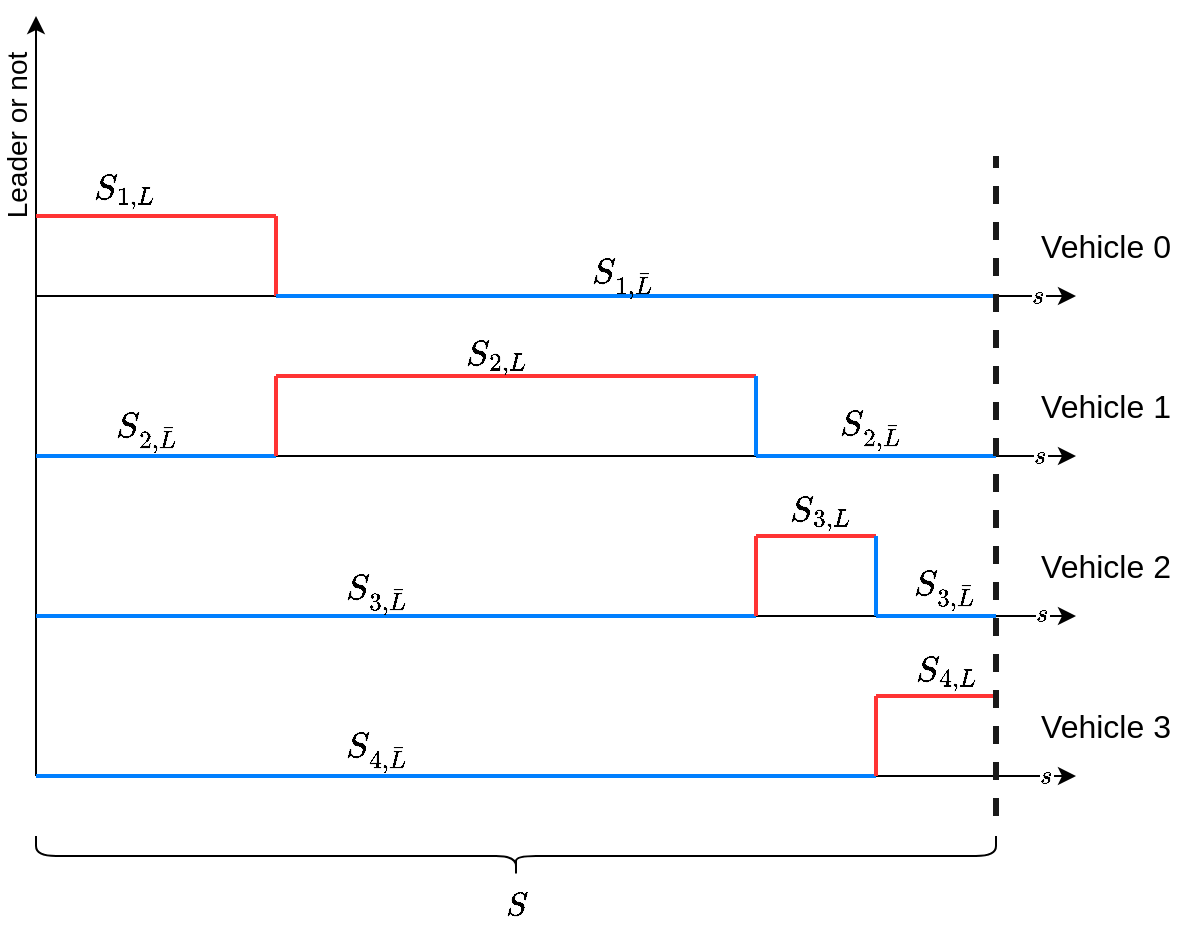<mxfile version="22.1.18" type="github">
  <diagram name="Pagina-1" id="n2e1P9xpCyJ_cslWhGgz">
    <mxGraphModel dx="1026" dy="612" grid="1" gridSize="10" guides="1" tooltips="1" connect="1" arrows="1" fold="1" page="1" pageScale="1" pageWidth="827" pageHeight="1169" math="1" shadow="0">
      <root>
        <mxCell id="0" />
        <mxCell id="1" parent="0" />
        <mxCell id="CKRPbVJJ8KbD0o82CzxG-2" value="" style="endArrow=classic;html=1;rounded=0;" parent="1" edge="1">
          <mxGeometry width="50" height="50" relative="1" as="geometry">
            <mxPoint x="80" y="620" as="sourcePoint" />
            <mxPoint x="80" y="240" as="targetPoint" />
          </mxGeometry>
        </mxCell>
        <mxCell id="CKRPbVJJ8KbD0o82CzxG-41" value="Leader or not" style="edgeLabel;html=1;align=center;verticalAlign=middle;resizable=0;points=[];rotation=-90;fontSize=14;" parent="CKRPbVJJ8KbD0o82CzxG-2" vertex="1" connectable="0">
          <mxGeometry x="0.827" y="-2" relative="1" as="geometry">
            <mxPoint x="-12" y="27" as="offset" />
          </mxGeometry>
        </mxCell>
        <mxCell id="CKRPbVJJ8KbD0o82CzxG-3" value="" style="endArrow=classic;html=1;rounded=0;" parent="1" edge="1">
          <mxGeometry width="50" height="50" relative="1" as="geometry">
            <mxPoint x="80" y="380" as="sourcePoint" />
            <mxPoint x="600" y="380" as="targetPoint" />
          </mxGeometry>
        </mxCell>
        <mxCell id="CKRPbVJJ8KbD0o82CzxG-45" value="$$s$$" style="edgeLabel;html=1;align=center;verticalAlign=middle;resizable=0;points=[];" parent="CKRPbVJJ8KbD0o82CzxG-3" vertex="1" connectable="0">
          <mxGeometry x="0.925" y="-2" relative="1" as="geometry">
            <mxPoint y="-2" as="offset" />
          </mxGeometry>
        </mxCell>
        <mxCell id="CKRPbVJJ8KbD0o82CzxG-4" value="" style="endArrow=none;html=1;rounded=0;strokeColor=#FF3333;strokeWidth=2;" parent="1" edge="1">
          <mxGeometry width="50" height="50" relative="1" as="geometry">
            <mxPoint x="80" y="340" as="sourcePoint" />
            <mxPoint x="200" y="340" as="targetPoint" />
          </mxGeometry>
        </mxCell>
        <mxCell id="CKRPbVJJ8KbD0o82CzxG-18" value="$$S_{1,L}$$" style="edgeLabel;html=1;align=center;verticalAlign=middle;resizable=0;points=[];labelBackgroundColor=none;fontSize=15;" parent="CKRPbVJJ8KbD0o82CzxG-4" vertex="1" connectable="0">
          <mxGeometry x="-0.264" y="3" relative="1" as="geometry">
            <mxPoint y="-10" as="offset" />
          </mxGeometry>
        </mxCell>
        <mxCell id="CKRPbVJJ8KbD0o82CzxG-5" value="" style="endArrow=none;html=1;rounded=0;strokeColor=#FF3333;strokeWidth=2;" parent="1" edge="1">
          <mxGeometry width="50" height="50" relative="1" as="geometry">
            <mxPoint x="200" y="380" as="sourcePoint" />
            <mxPoint x="200" y="340" as="targetPoint" />
          </mxGeometry>
        </mxCell>
        <mxCell id="CKRPbVJJ8KbD0o82CzxG-6" value="" style="endArrow=none;html=1;rounded=0;strokeColor=#007FFF;strokeWidth=2;" parent="1" edge="1">
          <mxGeometry width="50" height="50" relative="1" as="geometry">
            <mxPoint x="200" y="380" as="sourcePoint" />
            <mxPoint x="560" y="380" as="targetPoint" />
          </mxGeometry>
        </mxCell>
        <mxCell id="CKRPbVJJ8KbD0o82CzxG-19" value="$$S_{1,\bar{L}}$$" style="edgeLabel;html=1;align=center;verticalAlign=middle;resizable=0;points=[];labelBackgroundColor=none;fontSize=15;" parent="CKRPbVJJ8KbD0o82CzxG-6" vertex="1" connectable="0">
          <mxGeometry x="-0.118" y="3" relative="1" as="geometry">
            <mxPoint x="14" y="-7" as="offset" />
          </mxGeometry>
        </mxCell>
        <mxCell id="CKRPbVJJ8KbD0o82CzxG-7" value="" style="endArrow=classic;html=1;rounded=0;" parent="1" edge="1">
          <mxGeometry width="50" height="50" relative="1" as="geometry">
            <mxPoint x="80" y="460" as="sourcePoint" />
            <mxPoint x="600" y="460" as="targetPoint" />
          </mxGeometry>
        </mxCell>
        <mxCell id="CKRPbVJJ8KbD0o82CzxG-44" value="$$s$$" style="edgeLabel;html=1;align=center;verticalAlign=middle;resizable=0;points=[];" parent="CKRPbVJJ8KbD0o82CzxG-7" vertex="1" connectable="0">
          <mxGeometry x="0.928" y="-1" relative="1" as="geometry">
            <mxPoint y="-1" as="offset" />
          </mxGeometry>
        </mxCell>
        <mxCell id="CKRPbVJJ8KbD0o82CzxG-8" value="" style="endArrow=none;html=1;rounded=0;strokeColor=#007FFF;strokeWidth=2;" parent="1" edge="1">
          <mxGeometry width="50" height="50" relative="1" as="geometry">
            <mxPoint x="80" y="460" as="sourcePoint" />
            <mxPoint x="200" y="460" as="targetPoint" />
          </mxGeometry>
        </mxCell>
        <mxCell id="CKRPbVJJ8KbD0o82CzxG-33" value="$$S_{2,\bar{L}}$$" style="edgeLabel;html=1;align=center;verticalAlign=middle;resizable=0;points=[];labelBackgroundColor=none;fontSize=15;" parent="CKRPbVJJ8KbD0o82CzxG-8" vertex="1" connectable="0">
          <mxGeometry x="-0.08" y="-1" relative="1" as="geometry">
            <mxPoint y="-14" as="offset" />
          </mxGeometry>
        </mxCell>
        <mxCell id="CKRPbVJJ8KbD0o82CzxG-9" value="" style="endArrow=none;html=1;rounded=0;strokeColor=#FF3333;strokeWidth=2;" parent="1" edge="1">
          <mxGeometry width="50" height="50" relative="1" as="geometry">
            <mxPoint x="200" y="460" as="sourcePoint" />
            <mxPoint x="200" y="420" as="targetPoint" />
          </mxGeometry>
        </mxCell>
        <mxCell id="CKRPbVJJ8KbD0o82CzxG-10" value="" style="endArrow=none;html=1;rounded=0;strokeColor=#FF3333;strokeWidth=2;" parent="1" edge="1">
          <mxGeometry width="50" height="50" relative="1" as="geometry">
            <mxPoint x="200" y="420" as="sourcePoint" />
            <mxPoint x="440" y="420" as="targetPoint" />
          </mxGeometry>
        </mxCell>
        <mxCell id="CKRPbVJJ8KbD0o82CzxG-38" value="$$S_{2,L}$$" style="edgeLabel;html=1;align=center;verticalAlign=middle;resizable=0;points=[];labelBackgroundColor=none;fontSize=15;" parent="CKRPbVJJ8KbD0o82CzxG-10" vertex="1" connectable="0">
          <mxGeometry x="-0.123" y="-1" relative="1" as="geometry">
            <mxPoint x="5" y="-11" as="offset" />
          </mxGeometry>
        </mxCell>
        <mxCell id="CKRPbVJJ8KbD0o82CzxG-11" value="" style="endArrow=none;html=1;rounded=0;strokeColor=#007FFF;strokeWidth=2;" parent="1" edge="1">
          <mxGeometry width="50" height="50" relative="1" as="geometry">
            <mxPoint x="440" y="460" as="sourcePoint" />
            <mxPoint x="440" y="420" as="targetPoint" />
          </mxGeometry>
        </mxCell>
        <mxCell id="CKRPbVJJ8KbD0o82CzxG-12" value="" style="endArrow=none;html=1;rounded=0;strokeColor=#007FFF;strokeWidth=2;" parent="1" edge="1">
          <mxGeometry width="50" height="50" relative="1" as="geometry">
            <mxPoint x="440" y="460" as="sourcePoint" />
            <mxPoint x="560" y="460" as="targetPoint" />
          </mxGeometry>
        </mxCell>
        <mxCell id="CKRPbVJJ8KbD0o82CzxG-36" value="$$S_{2,\bar{L}}$$" style="edgeLabel;html=1;align=center;verticalAlign=middle;resizable=0;points=[];labelBackgroundColor=none;fontSize=15;" parent="CKRPbVJJ8KbD0o82CzxG-12" vertex="1" connectable="0">
          <mxGeometry x="-0.054" y="1" relative="1" as="geometry">
            <mxPoint y="-13" as="offset" />
          </mxGeometry>
        </mxCell>
        <mxCell id="CKRPbVJJ8KbD0o82CzxG-13" value="" style="endArrow=none;html=1;rounded=0;strokeColor=#FF3333;" parent="1" edge="1">
          <mxGeometry width="50" height="50" relative="1" as="geometry">
            <mxPoint x="80" y="540" as="sourcePoint" />
            <mxPoint x="320" y="540" as="targetPoint" />
          </mxGeometry>
        </mxCell>
        <mxCell id="CKRPbVJJ8KbD0o82CzxG-14" value="" style="endArrow=classic;html=1;rounded=0;" parent="1" edge="1">
          <mxGeometry width="50" height="50" relative="1" as="geometry">
            <mxPoint x="80" y="540" as="sourcePoint" />
            <mxPoint x="600" y="540" as="targetPoint" />
          </mxGeometry>
        </mxCell>
        <mxCell id="CKRPbVJJ8KbD0o82CzxG-43" value="$$s$$" style="edgeLabel;html=1;align=center;verticalAlign=middle;resizable=0;points=[];" parent="CKRPbVJJ8KbD0o82CzxG-14" vertex="1" connectable="0">
          <mxGeometry x="0.934" y="-1" relative="1" as="geometry">
            <mxPoint y="-2" as="offset" />
          </mxGeometry>
        </mxCell>
        <mxCell id="CKRPbVJJ8KbD0o82CzxG-15" value="" style="endArrow=none;html=1;rounded=0;strokeColor=#007FFF;strokeWidth=2;" parent="1" edge="1">
          <mxGeometry width="50" height="50" relative="1" as="geometry">
            <mxPoint x="80" y="540" as="sourcePoint" />
            <mxPoint x="440" y="540" as="targetPoint" />
          </mxGeometry>
        </mxCell>
        <mxCell id="CKRPbVJJ8KbD0o82CzxG-34" value="$$S_{3,\bar{L}}$$" style="edgeLabel;html=1;align=center;verticalAlign=middle;resizable=0;points=[];labelBackgroundColor=none;fontSize=15;" parent="CKRPbVJJ8KbD0o82CzxG-15" vertex="1" connectable="0">
          <mxGeometry x="-0.578" y="-1" relative="1" as="geometry">
            <mxPoint x="94" y="-13" as="offset" />
          </mxGeometry>
        </mxCell>
        <mxCell id="CKRPbVJJ8KbD0o82CzxG-16" value="" style="endArrow=none;html=1;rounded=0;strokeColor=#FF3333;strokeWidth=2;" parent="1" edge="1">
          <mxGeometry width="50" height="50" relative="1" as="geometry">
            <mxPoint x="440" y="540" as="sourcePoint" />
            <mxPoint x="440" y="500" as="targetPoint" />
          </mxGeometry>
        </mxCell>
        <mxCell id="CKRPbVJJ8KbD0o82CzxG-17" value="" style="endArrow=none;html=1;rounded=0;strokeColor=#FF3333;strokeWidth=2;" parent="1" edge="1">
          <mxGeometry width="50" height="50" relative="1" as="geometry">
            <mxPoint x="440" y="500" as="sourcePoint" />
            <mxPoint x="500" y="500" as="targetPoint" />
          </mxGeometry>
        </mxCell>
        <mxCell id="CKRPbVJJ8KbD0o82CzxG-39" value="$$S_{3,L}$$" style="edgeLabel;html=1;align=center;verticalAlign=middle;resizable=0;points=[];labelBackgroundColor=none;fontSize=15;" parent="CKRPbVJJ8KbD0o82CzxG-17" vertex="1" connectable="0">
          <mxGeometry x="0.046" y="1" relative="1" as="geometry">
            <mxPoint y="-11" as="offset" />
          </mxGeometry>
        </mxCell>
        <mxCell id="CKRPbVJJ8KbD0o82CzxG-20" value="" style="endArrow=none;html=1;rounded=0;strokeColor=#007FFF;strokeWidth=2;" parent="1" edge="1">
          <mxGeometry width="50" height="50" relative="1" as="geometry">
            <mxPoint x="500" y="500" as="sourcePoint" />
            <mxPoint x="500" y="540" as="targetPoint" />
          </mxGeometry>
        </mxCell>
        <mxCell id="CKRPbVJJ8KbD0o82CzxG-21" value="" style="endArrow=none;html=1;rounded=0;strokeColor=#007FFF;strokeWidth=2;" parent="1" edge="1">
          <mxGeometry width="50" height="50" relative="1" as="geometry">
            <mxPoint x="500" y="540" as="sourcePoint" />
            <mxPoint x="560" y="540" as="targetPoint" />
          </mxGeometry>
        </mxCell>
        <mxCell id="CKRPbVJJ8KbD0o82CzxG-37" value="$$S_{3,\bar{L}}$$" style="edgeLabel;html=1;align=center;verticalAlign=middle;resizable=0;points=[];labelBackgroundColor=none;fontSize=15;" parent="CKRPbVJJ8KbD0o82CzxG-21" vertex="1" connectable="0">
          <mxGeometry x="0.251" relative="1" as="geometry">
            <mxPoint x="-4" y="-14" as="offset" />
          </mxGeometry>
        </mxCell>
        <mxCell id="CKRPbVJJ8KbD0o82CzxG-22" value="" style="endArrow=none;html=1;rounded=0;strokeColor=#FF3333;" parent="1" edge="1">
          <mxGeometry width="50" height="50" relative="1" as="geometry">
            <mxPoint x="140" y="620" as="sourcePoint" />
            <mxPoint x="380" y="620" as="targetPoint" />
          </mxGeometry>
        </mxCell>
        <mxCell id="CKRPbVJJ8KbD0o82CzxG-23" value="" style="endArrow=classic;html=1;rounded=0;" parent="1" edge="1">
          <mxGeometry width="50" height="50" relative="1" as="geometry">
            <mxPoint x="140" y="620" as="sourcePoint" />
            <mxPoint x="600" y="620" as="targetPoint" />
          </mxGeometry>
        </mxCell>
        <mxCell id="CKRPbVJJ8KbD0o82CzxG-42" value="$$s$$" style="edgeLabel;html=1;align=center;verticalAlign=middle;resizable=0;points=[];" parent="CKRPbVJJ8KbD0o82CzxG-23" vertex="1" connectable="0">
          <mxGeometry x="0.932" relative="1" as="geometry">
            <mxPoint as="offset" />
          </mxGeometry>
        </mxCell>
        <mxCell id="CKRPbVJJ8KbD0o82CzxG-24" value="" style="endArrow=none;html=1;rounded=0;strokeColor=#007FFF;strokeWidth=2;" parent="1" edge="1">
          <mxGeometry width="50" height="50" relative="1" as="geometry">
            <mxPoint x="80" y="620" as="sourcePoint" />
            <mxPoint x="500" y="620" as="targetPoint" />
          </mxGeometry>
        </mxCell>
        <mxCell id="CKRPbVJJ8KbD0o82CzxG-35" value="$$S_{4,\bar{L}}$$" style="edgeLabel;html=1;align=center;verticalAlign=middle;resizable=0;points=[];labelBackgroundColor=none;fontSize=15;" parent="CKRPbVJJ8KbD0o82CzxG-24" vertex="1" connectable="0">
          <mxGeometry x="-0.297" y="1" relative="1" as="geometry">
            <mxPoint x="22" y="-12" as="offset" />
          </mxGeometry>
        </mxCell>
        <mxCell id="CKRPbVJJ8KbD0o82CzxG-27" value="" style="endArrow=none;html=1;rounded=0;strokeColor=#FF3333;strokeWidth=2;" parent="1" edge="1">
          <mxGeometry width="50" height="50" relative="1" as="geometry">
            <mxPoint x="500" y="580" as="sourcePoint" />
            <mxPoint x="500" y="620" as="targetPoint" />
          </mxGeometry>
        </mxCell>
        <mxCell id="CKRPbVJJ8KbD0o82CzxG-28" value="" style="endArrow=none;html=1;rounded=0;strokeColor=#FF3333;strokeWidth=2;" parent="1" edge="1">
          <mxGeometry width="50" height="50" relative="1" as="geometry">
            <mxPoint x="500" y="580" as="sourcePoint" />
            <mxPoint x="560" y="580" as="targetPoint" />
          </mxGeometry>
        </mxCell>
        <mxCell id="CKRPbVJJ8KbD0o82CzxG-40" value="$$S_{4,L}$$" style="edgeLabel;html=1;align=center;verticalAlign=middle;resizable=0;points=[];labelBackgroundColor=none;fontSize=15;" parent="CKRPbVJJ8KbD0o82CzxG-28" vertex="1" connectable="0">
          <mxGeometry x="0.174" y="-4" relative="1" as="geometry">
            <mxPoint y="-16" as="offset" />
          </mxGeometry>
        </mxCell>
        <mxCell id="CKRPbVJJ8KbD0o82CzxG-29" value="" style="endArrow=none;dashed=1;html=1;strokeWidth=3;rounded=0;fillColor=#f8cecc;strokeColor=#1A1A1A;" parent="1" edge="1">
          <mxGeometry width="50" height="50" relative="1" as="geometry">
            <mxPoint x="560" y="640" as="sourcePoint" />
            <mxPoint x="560" y="310" as="targetPoint" />
          </mxGeometry>
        </mxCell>
        <mxCell id="CKRPbVJJ8KbD0o82CzxG-30" value="" style="shape=curlyBracket;whiteSpace=wrap;html=1;rounded=1;labelPosition=left;verticalLabelPosition=middle;align=right;verticalAlign=middle;rotation=-90;size=0.5;" parent="1" vertex="1">
          <mxGeometry x="310" y="420" width="20" height="480" as="geometry" />
        </mxCell>
        <mxCell id="CKRPbVJJ8KbD0o82CzxG-31" value="$$S$$" style="text;html=1;align=center;verticalAlign=middle;resizable=0;points=[];autosize=1;strokeColor=none;fillColor=none;fontSize=14;" parent="1" vertex="1">
          <mxGeometry x="290" y="670" width="60" height="30" as="geometry" />
        </mxCell>
        <mxCell id="Utpt-obsFcKSkEAooAmi-1" value="Vehicle 0" style="text;html=1;strokeColor=none;fillColor=none;align=center;verticalAlign=middle;whiteSpace=wrap;rounded=0;fontSize=16;" vertex="1" parent="1">
          <mxGeometry x="580" y="340" width="70" height="30" as="geometry" />
        </mxCell>
        <mxCell id="Utpt-obsFcKSkEAooAmi-2" value="Vehicle 1" style="text;html=1;strokeColor=none;fillColor=none;align=center;verticalAlign=middle;whiteSpace=wrap;rounded=0;fontSize=16;" vertex="1" parent="1">
          <mxGeometry x="580" y="420" width="70" height="30" as="geometry" />
        </mxCell>
        <mxCell id="Utpt-obsFcKSkEAooAmi-3" value="Vehicle 2" style="text;html=1;strokeColor=none;fillColor=none;align=center;verticalAlign=middle;whiteSpace=wrap;rounded=0;fontSize=16;" vertex="1" parent="1">
          <mxGeometry x="580" y="500" width="70" height="30" as="geometry" />
        </mxCell>
        <mxCell id="Utpt-obsFcKSkEAooAmi-4" value="Vehicle 3" style="text;html=1;strokeColor=none;fillColor=none;align=center;verticalAlign=middle;whiteSpace=wrap;rounded=0;fontSize=16;" vertex="1" parent="1">
          <mxGeometry x="580" y="580" width="70" height="30" as="geometry" />
        </mxCell>
      </root>
    </mxGraphModel>
  </diagram>
</mxfile>

